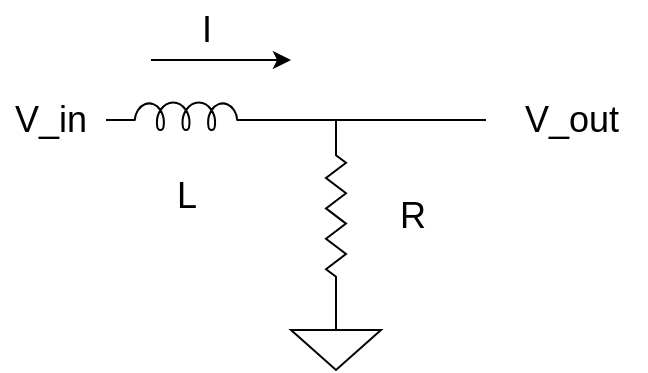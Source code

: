 <mxfile>
    <diagram id="xGBv2MGBIPi1VP6IrdJr" name="Page-1">
        <mxGraphModel dx="526" dy="638" grid="1" gridSize="10" guides="1" tooltips="1" connect="1" arrows="1" fold="1" page="1" pageScale="1" pageWidth="827" pageHeight="1169" math="0" shadow="0">
            <root>
                <mxCell id="0"/>
                <mxCell id="1" parent="0"/>
                <mxCell id="2" value="V_in" style="text;html=1;align=center;verticalAlign=middle;resizable=0;points=[];autosize=1;strokeColor=none;fontSize=18;" parent="1" vertex="1">
                    <mxGeometry x="67" y="105" width="50" height="30" as="geometry"/>
                </mxCell>
                <mxCell id="3" value="V_out&amp;nbsp;" style="text;html=1;align=center;verticalAlign=middle;resizable=0;points=[];autosize=1;strokeColor=none;fontSize=18;" parent="1" vertex="1">
                    <mxGeometry x="320" y="105" width="70" height="30" as="geometry"/>
                </mxCell>
                <mxCell id="7" style="edgeStyle=orthogonalEdgeStyle;rounded=0;orthogonalLoop=1;jettySize=auto;html=1;fontSize=18;endArrow=none;endFill=0;" parent="1" edge="1">
                    <mxGeometry relative="1" as="geometry">
                        <mxPoint x="310" y="120" as="targetPoint"/>
                        <mxPoint x="200" y="120" as="sourcePoint"/>
                    </mxGeometry>
                </mxCell>
                <mxCell id="8" value="" style="pointerEvents=1;verticalLabelPosition=bottom;shadow=0;dashed=0;align=center;html=1;verticalAlign=top;shape=mxgraph.electrical.resistors.resistor_2;fontSize=18;rotation=-90;" parent="1" vertex="1">
                    <mxGeometry x="187.5" y="163" width="95" height="10" as="geometry"/>
                </mxCell>
                <mxCell id="9" value="" style="pointerEvents=1;verticalLabelPosition=bottom;shadow=0;dashed=0;align=center;html=1;verticalAlign=top;shape=mxgraph.electrical.signal_sources.signal_ground;fontSize=18;" parent="1" vertex="1">
                    <mxGeometry x="212.5" y="215" width="45" height="30" as="geometry"/>
                </mxCell>
                <mxCell id="10" value="L" style="text;html=1;align=center;verticalAlign=middle;resizable=0;points=[];autosize=1;strokeColor=none;fontSize=18;" parent="1" vertex="1">
                    <mxGeometry x="145" y="143" width="30" height="30" as="geometry"/>
                </mxCell>
                <mxCell id="11" value="R" style="text;html=1;align=center;verticalAlign=middle;resizable=0;points=[];autosize=1;strokeColor=none;fontSize=18;" parent="1" vertex="1">
                    <mxGeometry x="257.5" y="153" width="30" height="30" as="geometry"/>
                </mxCell>
                <mxCell id="12" value="" style="endArrow=classic;html=1;fontSize=18;" parent="1" edge="1">
                    <mxGeometry width="50" height="50" relative="1" as="geometry">
                        <mxPoint x="142.5" y="90" as="sourcePoint"/>
                        <mxPoint x="212.5" y="90" as="targetPoint"/>
                    </mxGeometry>
                </mxCell>
                <mxCell id="13" value="I" style="text;html=1;align=center;verticalAlign=middle;resizable=0;points=[];autosize=1;strokeColor=none;fontSize=18;" parent="1" vertex="1">
                    <mxGeometry x="160" y="60" width="20" height="30" as="geometry"/>
                </mxCell>
                <mxCell id="14" value="" style="pointerEvents=1;verticalLabelPosition=bottom;shadow=0;dashed=0;align=center;html=1;verticalAlign=top;shape=mxgraph.electrical.inductors.inductor_5;" vertex="1" parent="1">
                    <mxGeometry x="120" y="111" width="80" height="14" as="geometry"/>
                </mxCell>
            </root>
        </mxGraphModel>
    </diagram>
</mxfile>